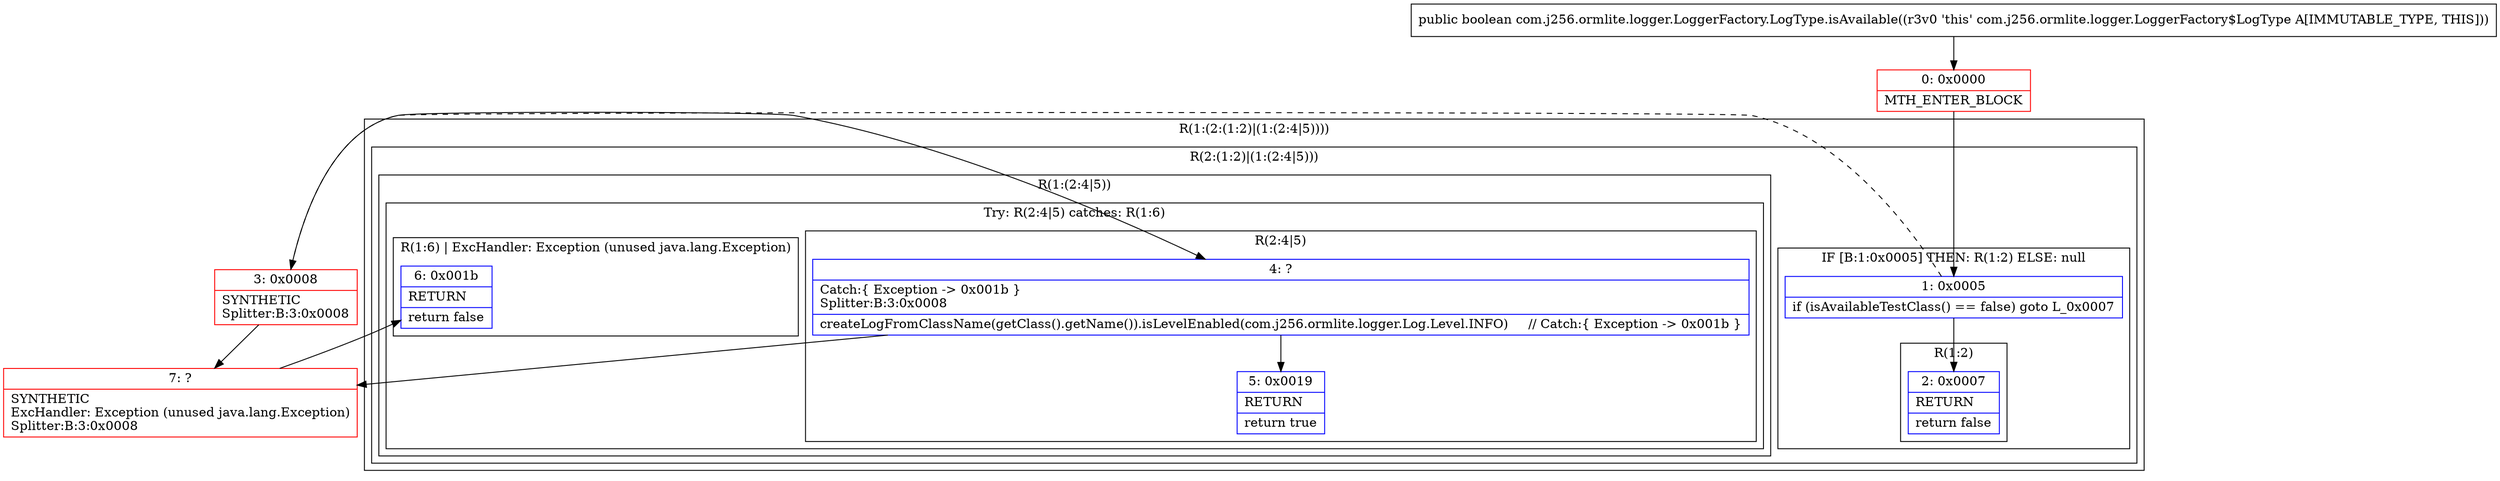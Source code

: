 digraph "CFG forcom.j256.ormlite.logger.LoggerFactory.LogType.isAvailable()Z" {
subgraph cluster_Region_1647551872 {
label = "R(1:(2:(1:2)|(1:(2:4|5))))";
node [shape=record,color=blue];
subgraph cluster_Region_11915608 {
label = "R(2:(1:2)|(1:(2:4|5)))";
node [shape=record,color=blue];
subgraph cluster_IfRegion_42653888 {
label = "IF [B:1:0x0005] THEN: R(1:2) ELSE: null";
node [shape=record,color=blue];
Node_1 [shape=record,label="{1\:\ 0x0005|if (isAvailableTestClass() == false) goto L_0x0007\l}"];
subgraph cluster_Region_67606763 {
label = "R(1:2)";
node [shape=record,color=blue];
Node_2 [shape=record,label="{2\:\ 0x0007|RETURN\l|return false\l}"];
}
}
subgraph cluster_Region_2078745166 {
label = "R(1:(2:4|5))";
node [shape=record,color=blue];
subgraph cluster_TryCatchRegion_1442190203 {
label = "Try: R(2:4|5) catches: R(1:6)";
node [shape=record,color=blue];
subgraph cluster_Region_32415197 {
label = "R(2:4|5)";
node [shape=record,color=blue];
Node_4 [shape=record,label="{4\:\ ?|Catch:\{ Exception \-\> 0x001b \}\lSplitter:B:3:0x0008\l|createLogFromClassName(getClass().getName()).isLevelEnabled(com.j256.ormlite.logger.Log.Level.INFO)     \/\/ Catch:\{ Exception \-\> 0x001b \}\l}"];
Node_5 [shape=record,label="{5\:\ 0x0019|RETURN\l|return true\l}"];
}
subgraph cluster_Region_957779403 {
label = "R(1:6) | ExcHandler: Exception (unused java.lang.Exception)\l";
node [shape=record,color=blue];
Node_6 [shape=record,label="{6\:\ 0x001b|RETURN\l|return false\l}"];
}
}
}
}
}
subgraph cluster_Region_957779403 {
label = "R(1:6) | ExcHandler: Exception (unused java.lang.Exception)\l";
node [shape=record,color=blue];
Node_6 [shape=record,label="{6\:\ 0x001b|RETURN\l|return false\l}"];
}
Node_0 [shape=record,color=red,label="{0\:\ 0x0000|MTH_ENTER_BLOCK\l}"];
Node_3 [shape=record,color=red,label="{3\:\ 0x0008|SYNTHETIC\lSplitter:B:3:0x0008\l}"];
Node_7 [shape=record,color=red,label="{7\:\ ?|SYNTHETIC\lExcHandler: Exception (unused java.lang.Exception)\lSplitter:B:3:0x0008\l}"];
MethodNode[shape=record,label="{public boolean com.j256.ormlite.logger.LoggerFactory.LogType.isAvailable((r3v0 'this' com.j256.ormlite.logger.LoggerFactory$LogType A[IMMUTABLE_TYPE, THIS])) }"];
MethodNode -> Node_0;
Node_1 -> Node_2;
Node_1 -> Node_3[style=dashed];
Node_4 -> Node_5;
Node_4 -> Node_7;
Node_0 -> Node_1;
Node_3 -> Node_4;
Node_3 -> Node_7;
Node_7 -> Node_6;
}

